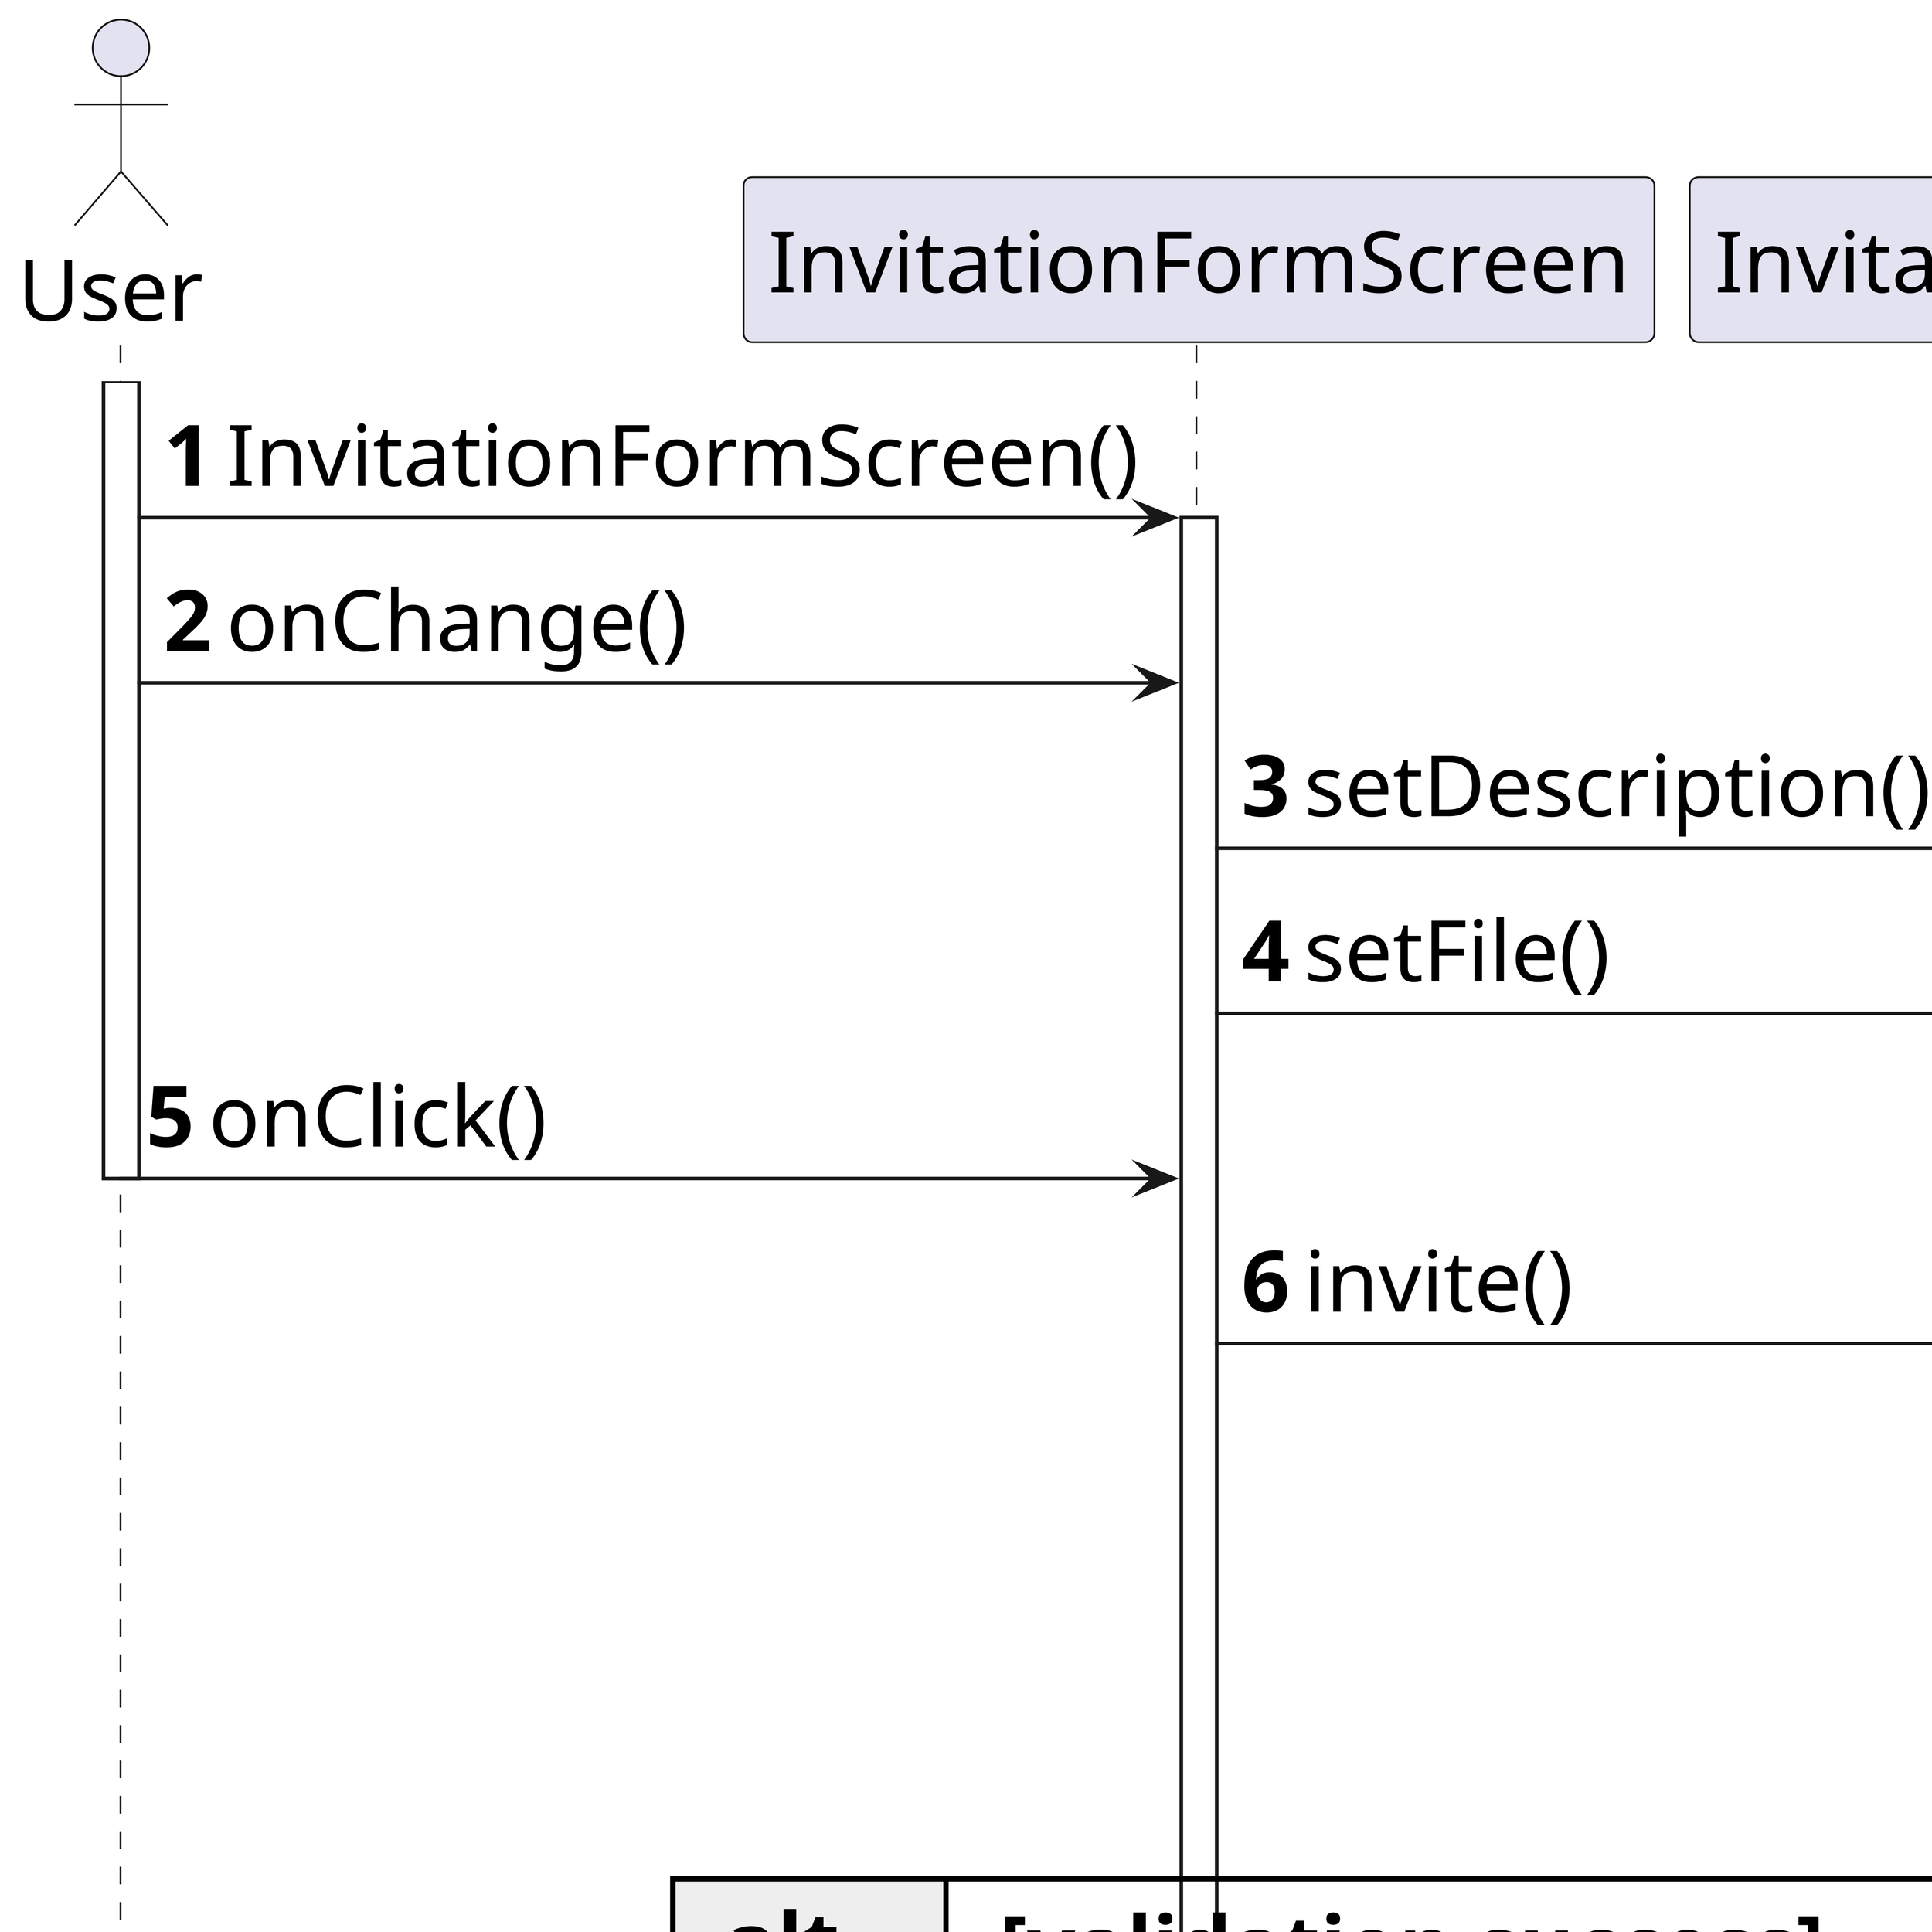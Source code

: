 @startuml
'https://plantuml.com/sequence-diagram
skinparam dpi 720
skinparam DefaultFontSize 24
hide footbox
autonumber

actor User
activate User

User  -> InvitationFormScreen : InvitationFormScreen()
activate InvitationFormScreen

User -> InvitationFormScreen: onChange()

InvitationFormScreen -> InvitationFormViewModel: setDescription()
activate InvitationFormViewModel


InvitationFormScreen -> InvitationFormViewModel: setFile()

User -> InvitationFormScreen: onClick()
deactivate User

InvitationFormScreen -> InvitationFormViewModel: invite()

InvitationFormViewModel -> CreateInvitationUseCase: invoke()
activate CreateInvitationUseCase

CreateInvitationUseCase -> CreateInvitationUseCase: validate()
activate CreateInvitationUseCase
deactivate CreateInvitationUseCase

alt validation success
    CreateInvitationUseCase -> InvitationRepository: invite()
    activate InvitationRepository

    alt network call success
        InvitationRepository -> InvitationRemoteDataSource: invite()
        activate InvitationRemoteDataSource

        InvitationRemoteDataSource -> HttpClient: post()
        activate HttpClient

        HttpClient -> InvitationDTO: << create >>
        activate InvitationDTO
        InvitationDTO --> HttpClient
        deactivate InvitationDTO

        HttpClient --> InvitationRemoteDataSource: response from server

        deactivate HttpClient

        InvitationRemoteDataSource --> InvitationRepository: response from server
        deactivate InvitationRemoteDataSource

        InvitationRepository --> CreateInvitationUseCase

        CreateInvitationUseCase --> InvitationFormViewModel

        InvitationFormViewModel -> InvitationFormScreen: showSnackbar()
    else failure
        InvitationRepository --> CreateInvitationUseCase: exception
        deactivate InvitationRepository

        CreateInvitationUseCase --> InvitationFormViewModel: exception

        InvitationFormViewModel -> InvitationFormScreen: showSnackbar()
    end
else failure
    CreateInvitationUseCase --> InvitationFormViewModel: exception
    deactivate CreateInvitationUseCase

    InvitationFormViewModel -> InvitationFormScreen: showSnackbar()
end
@enduml
